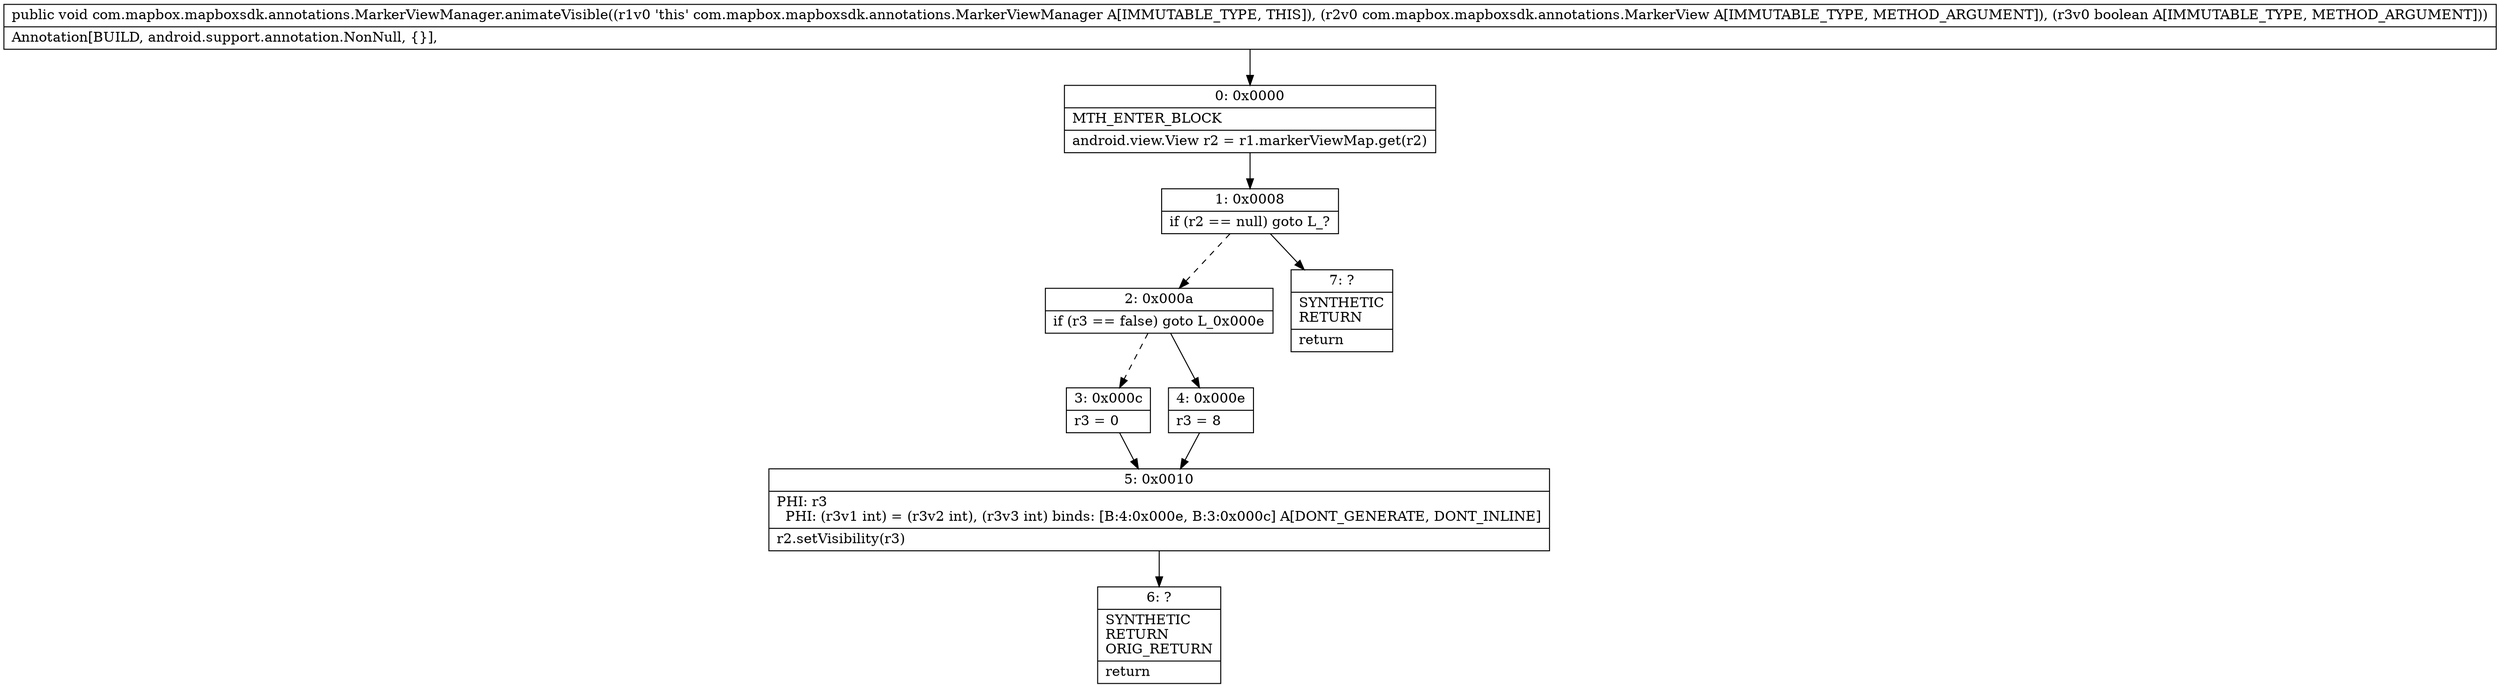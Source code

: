 digraph "CFG forcom.mapbox.mapboxsdk.annotations.MarkerViewManager.animateVisible(Lcom\/mapbox\/mapboxsdk\/annotations\/MarkerView;Z)V" {
Node_0 [shape=record,label="{0\:\ 0x0000|MTH_ENTER_BLOCK\l|android.view.View r2 = r1.markerViewMap.get(r2)\l}"];
Node_1 [shape=record,label="{1\:\ 0x0008|if (r2 == null) goto L_?\l}"];
Node_2 [shape=record,label="{2\:\ 0x000a|if (r3 == false) goto L_0x000e\l}"];
Node_3 [shape=record,label="{3\:\ 0x000c|r3 = 0\l}"];
Node_4 [shape=record,label="{4\:\ 0x000e|r3 = 8\l}"];
Node_5 [shape=record,label="{5\:\ 0x0010|PHI: r3 \l  PHI: (r3v1 int) = (r3v2 int), (r3v3 int) binds: [B:4:0x000e, B:3:0x000c] A[DONT_GENERATE, DONT_INLINE]\l|r2.setVisibility(r3)\l}"];
Node_6 [shape=record,label="{6\:\ ?|SYNTHETIC\lRETURN\lORIG_RETURN\l|return\l}"];
Node_7 [shape=record,label="{7\:\ ?|SYNTHETIC\lRETURN\l|return\l}"];
MethodNode[shape=record,label="{public void com.mapbox.mapboxsdk.annotations.MarkerViewManager.animateVisible((r1v0 'this' com.mapbox.mapboxsdk.annotations.MarkerViewManager A[IMMUTABLE_TYPE, THIS]), (r2v0 com.mapbox.mapboxsdk.annotations.MarkerView A[IMMUTABLE_TYPE, METHOD_ARGUMENT]), (r3v0 boolean A[IMMUTABLE_TYPE, METHOD_ARGUMENT]))  | Annotation[BUILD, android.support.annotation.NonNull, \{\}], \l}"];
MethodNode -> Node_0;
Node_0 -> Node_1;
Node_1 -> Node_2[style=dashed];
Node_1 -> Node_7;
Node_2 -> Node_3[style=dashed];
Node_2 -> Node_4;
Node_3 -> Node_5;
Node_4 -> Node_5;
Node_5 -> Node_6;
}

